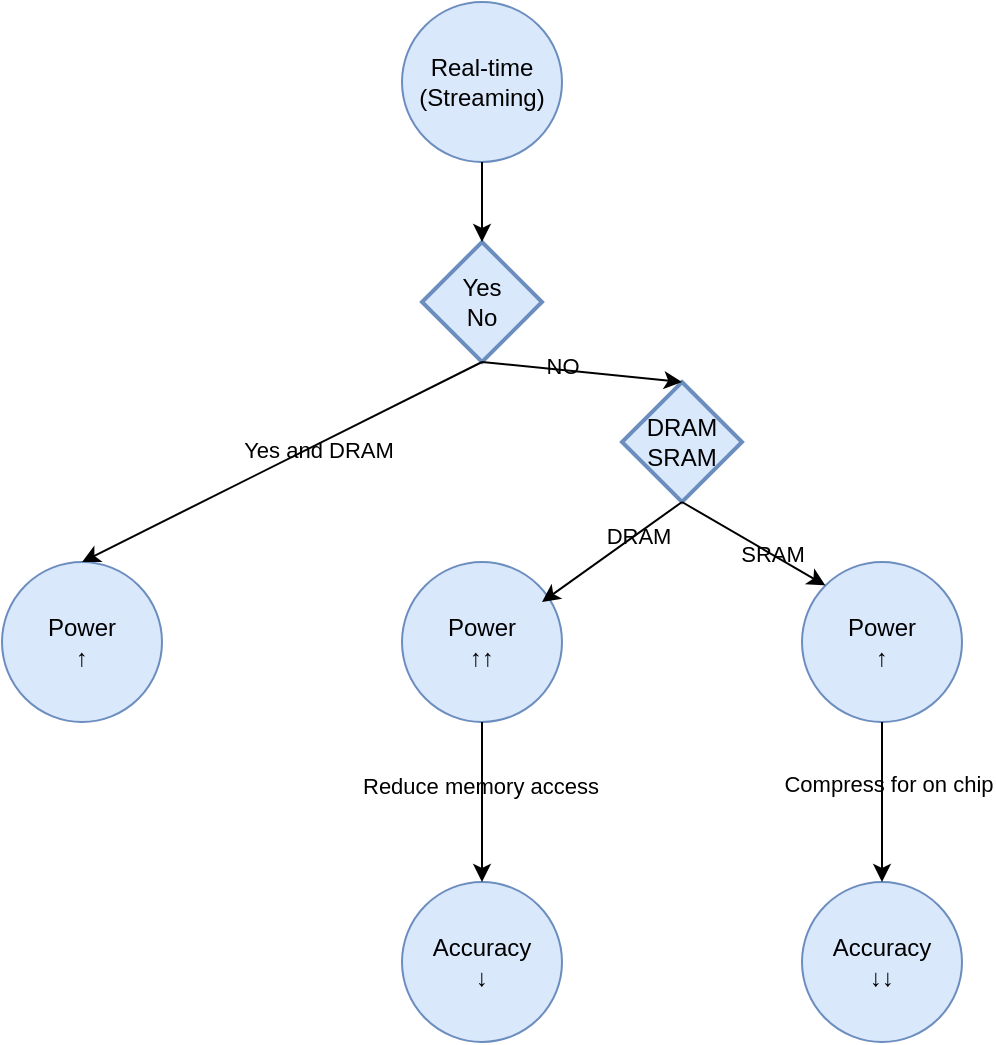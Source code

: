 <mxfile version="20.3.7" type="github">
  <diagram name="Page-1" id="74e2e168-ea6b-b213-b513-2b3c1d86103e">
    <mxGraphModel dx="1185" dy="635" grid="1" gridSize="10" guides="1" tooltips="1" connect="1" arrows="1" fold="1" page="1" pageScale="1" pageWidth="1100" pageHeight="850" background="none" math="0" shadow="0">
      <root>
        <mxCell id="0" />
        <mxCell id="1" parent="0" />
        <mxCell id="XfpYDpdXQri-Tg0kvGUm-1" value="Real-time&lt;br&gt;(Streaming)" style="ellipse;whiteSpace=wrap;html=1;aspect=fixed;labelBackgroundColor=none;fillColor=#dae8fc;strokeColor=#6c8ebf;" vertex="1" parent="1">
          <mxGeometry x="320" y="40" width="80" height="80" as="geometry" />
        </mxCell>
        <mxCell id="XfpYDpdXQri-Tg0kvGUm-2" value="Power &lt;br&gt;↑↑" style="ellipse;whiteSpace=wrap;html=1;aspect=fixed;labelBackgroundColor=none;fillColor=#dae8fc;strokeColor=#6c8ebf;" vertex="1" parent="1">
          <mxGeometry x="320" y="320" width="80" height="80" as="geometry" />
        </mxCell>
        <mxCell id="XfpYDpdXQri-Tg0kvGUm-3" value="Accuracy &lt;br&gt;↓↓" style="ellipse;whiteSpace=wrap;html=1;aspect=fixed;labelBackgroundColor=none;fillColor=#dae8fc;strokeColor=#6c8ebf;" vertex="1" parent="1">
          <mxGeometry x="520" y="480" width="80" height="80" as="geometry" />
        </mxCell>
        <mxCell id="XfpYDpdXQri-Tg0kvGUm-8" value="Power &lt;br&gt;↑" style="ellipse;whiteSpace=wrap;html=1;aspect=fixed;labelBackgroundColor=none;fillColor=#dae8fc;strokeColor=#6c8ebf;" vertex="1" parent="1">
          <mxGeometry x="520" y="320" width="80" height="80" as="geometry" />
        </mxCell>
        <mxCell id="XfpYDpdXQri-Tg0kvGUm-9" value="Power &lt;br&gt;↑" style="ellipse;whiteSpace=wrap;html=1;aspect=fixed;labelBackgroundColor=none;fillColor=#dae8fc;strokeColor=#6c8ebf;" vertex="1" parent="1">
          <mxGeometry x="120" y="320" width="80" height="80" as="geometry" />
        </mxCell>
        <mxCell id="XfpYDpdXQri-Tg0kvGUm-10" value="Accuracy &lt;br&gt;↓" style="ellipse;whiteSpace=wrap;html=1;aspect=fixed;labelBackgroundColor=none;fillColor=#dae8fc;strokeColor=#6c8ebf;" vertex="1" parent="1">
          <mxGeometry x="320" y="480" width="80" height="80" as="geometry" />
        </mxCell>
        <mxCell id="XfpYDpdXQri-Tg0kvGUm-12" value="Yes&lt;br&gt;No" style="strokeWidth=2;html=1;shape=mxgraph.flowchart.decision;whiteSpace=wrap;labelBackgroundColor=none;fillColor=#dae8fc;strokeColor=#6c8ebf;" vertex="1" parent="1">
          <mxGeometry x="330" y="160" width="60" height="60" as="geometry" />
        </mxCell>
        <mxCell id="XfpYDpdXQri-Tg0kvGUm-13" value="DRAM&lt;br&gt;SRAM" style="strokeWidth=2;html=1;shape=mxgraph.flowchart.decision;whiteSpace=wrap;labelBackgroundColor=none;fillColor=#dae8fc;strokeColor=#6c8ebf;" vertex="1" parent="1">
          <mxGeometry x="430" y="230" width="60" height="60" as="geometry" />
        </mxCell>
        <mxCell id="XfpYDpdXQri-Tg0kvGUm-15" value="" style="endArrow=classic;html=1;rounded=0;entryX=0.5;entryY=0;entryDx=0;entryDy=0;exitX=0.5;exitY=1;exitDx=0;exitDy=0;exitPerimeter=0;labelBackgroundColor=none;" edge="1" parent="1" source="XfpYDpdXQri-Tg0kvGUm-12" target="XfpYDpdXQri-Tg0kvGUm-9">
          <mxGeometry width="50" height="50" relative="1" as="geometry">
            <mxPoint x="310" y="230" as="sourcePoint" />
            <mxPoint x="470" y="320" as="targetPoint" />
          </mxGeometry>
        </mxCell>
        <mxCell id="XfpYDpdXQri-Tg0kvGUm-22" value="Yes and DRAM" style="edgeLabel;html=1;align=center;verticalAlign=middle;resizable=0;points=[];labelBackgroundColor=none;" vertex="1" connectable="0" parent="XfpYDpdXQri-Tg0kvGUm-15">
          <mxGeometry x="-0.165" y="2" relative="1" as="geometry">
            <mxPoint as="offset" />
          </mxGeometry>
        </mxCell>
        <mxCell id="XfpYDpdXQri-Tg0kvGUm-16" value="" style="endArrow=classic;html=1;rounded=0;exitX=0.5;exitY=1;exitDx=0;exitDy=0;exitPerimeter=0;entryX=0.5;entryY=0;entryDx=0;entryDy=0;entryPerimeter=0;labelBackgroundColor=none;" edge="1" parent="1" source="XfpYDpdXQri-Tg0kvGUm-12" target="XfpYDpdXQri-Tg0kvGUm-13">
          <mxGeometry width="50" height="50" relative="1" as="geometry">
            <mxPoint x="330" y="310" as="sourcePoint" />
            <mxPoint x="380" y="260" as="targetPoint" />
          </mxGeometry>
        </mxCell>
        <mxCell id="XfpYDpdXQri-Tg0kvGUm-23" value="NO" style="edgeLabel;html=1;align=center;verticalAlign=middle;resizable=0;points=[];labelBackgroundColor=none;" vertex="1" connectable="0" parent="XfpYDpdXQri-Tg0kvGUm-16">
          <mxGeometry x="-0.204" y="2" relative="1" as="geometry">
            <mxPoint as="offset" />
          </mxGeometry>
        </mxCell>
        <mxCell id="XfpYDpdXQri-Tg0kvGUm-17" value="" style="endArrow=classic;html=1;rounded=0;exitX=0.5;exitY=1;exitDx=0;exitDy=0;exitPerimeter=0;labelBackgroundColor=none;" edge="1" parent="1" source="XfpYDpdXQri-Tg0kvGUm-13">
          <mxGeometry width="50" height="50" relative="1" as="geometry">
            <mxPoint x="420" y="370" as="sourcePoint" />
            <mxPoint x="390" y="340" as="targetPoint" />
          </mxGeometry>
        </mxCell>
        <mxCell id="XfpYDpdXQri-Tg0kvGUm-24" value="DRAM" style="edgeLabel;html=1;align=center;verticalAlign=middle;resizable=0;points=[];labelBackgroundColor=none;" vertex="1" connectable="0" parent="XfpYDpdXQri-Tg0kvGUm-17">
          <mxGeometry x="-0.344" y="1" relative="1" as="geometry">
            <mxPoint as="offset" />
          </mxGeometry>
        </mxCell>
        <mxCell id="XfpYDpdXQri-Tg0kvGUm-18" value="" style="endArrow=classic;html=1;rounded=0;exitX=0.5;exitY=1;exitDx=0;exitDy=0;exitPerimeter=0;entryX=0;entryY=0;entryDx=0;entryDy=0;labelBackgroundColor=none;" edge="1" parent="1" source="XfpYDpdXQri-Tg0kvGUm-13" target="XfpYDpdXQri-Tg0kvGUm-8">
          <mxGeometry width="50" height="50" relative="1" as="geometry">
            <mxPoint x="420" y="370" as="sourcePoint" />
            <mxPoint x="470" y="320" as="targetPoint" />
          </mxGeometry>
        </mxCell>
        <mxCell id="XfpYDpdXQri-Tg0kvGUm-25" value="SRAM" style="edgeLabel;html=1;align=center;verticalAlign=middle;resizable=0;points=[];labelBackgroundColor=none;" vertex="1" connectable="0" parent="XfpYDpdXQri-Tg0kvGUm-18">
          <mxGeometry x="0.238" relative="1" as="geometry">
            <mxPoint as="offset" />
          </mxGeometry>
        </mxCell>
        <mxCell id="XfpYDpdXQri-Tg0kvGUm-19" value="" style="endArrow=classic;html=1;rounded=0;entryX=0.5;entryY=0;entryDx=0;entryDy=0;exitX=0.5;exitY=1;exitDx=0;exitDy=0;labelBackgroundColor=none;" edge="1" parent="1" source="XfpYDpdXQri-Tg0kvGUm-2" target="XfpYDpdXQri-Tg0kvGUm-10">
          <mxGeometry width="50" height="50" relative="1" as="geometry">
            <mxPoint x="390" y="420" as="sourcePoint" />
            <mxPoint x="470" y="320" as="targetPoint" />
          </mxGeometry>
        </mxCell>
        <mxCell id="XfpYDpdXQri-Tg0kvGUm-27" value="Reduce memory access" style="edgeLabel;html=1;align=center;verticalAlign=middle;resizable=0;points=[];labelBackgroundColor=none;" vertex="1" connectable="0" parent="XfpYDpdXQri-Tg0kvGUm-19">
          <mxGeometry x="-0.198" y="-1" relative="1" as="geometry">
            <mxPoint as="offset" />
          </mxGeometry>
        </mxCell>
        <mxCell id="XfpYDpdXQri-Tg0kvGUm-20" value="" style="endArrow=classic;html=1;rounded=0;exitX=0.5;exitY=1;exitDx=0;exitDy=0;entryX=0.5;entryY=0;entryDx=0;entryDy=0;labelBackgroundColor=none;" edge="1" parent="1" source="XfpYDpdXQri-Tg0kvGUm-8" target="XfpYDpdXQri-Tg0kvGUm-3">
          <mxGeometry width="50" height="50" relative="1" as="geometry">
            <mxPoint x="420" y="370" as="sourcePoint" />
            <mxPoint x="470" y="490" as="targetPoint" />
          </mxGeometry>
        </mxCell>
        <mxCell id="XfpYDpdXQri-Tg0kvGUm-26" value="Compress for on chip" style="edgeLabel;html=1;align=center;verticalAlign=middle;resizable=0;points=[];labelBackgroundColor=none;" vertex="1" connectable="0" parent="XfpYDpdXQri-Tg0kvGUm-20">
          <mxGeometry x="-0.219" y="3" relative="1" as="geometry">
            <mxPoint as="offset" />
          </mxGeometry>
        </mxCell>
        <mxCell id="XfpYDpdXQri-Tg0kvGUm-28" value="" style="endArrow=classic;html=1;rounded=0;exitX=0.5;exitY=1;exitDx=0;exitDy=0;entryX=0.5;entryY=0;entryDx=0;entryDy=0;entryPerimeter=0;labelBackgroundColor=none;" edge="1" parent="1" source="XfpYDpdXQri-Tg0kvGUm-1" target="XfpYDpdXQri-Tg0kvGUm-12">
          <mxGeometry width="50" height="50" relative="1" as="geometry">
            <mxPoint x="420" y="370" as="sourcePoint" />
            <mxPoint x="470" y="320" as="targetPoint" />
          </mxGeometry>
        </mxCell>
      </root>
    </mxGraphModel>
  </diagram>
</mxfile>
